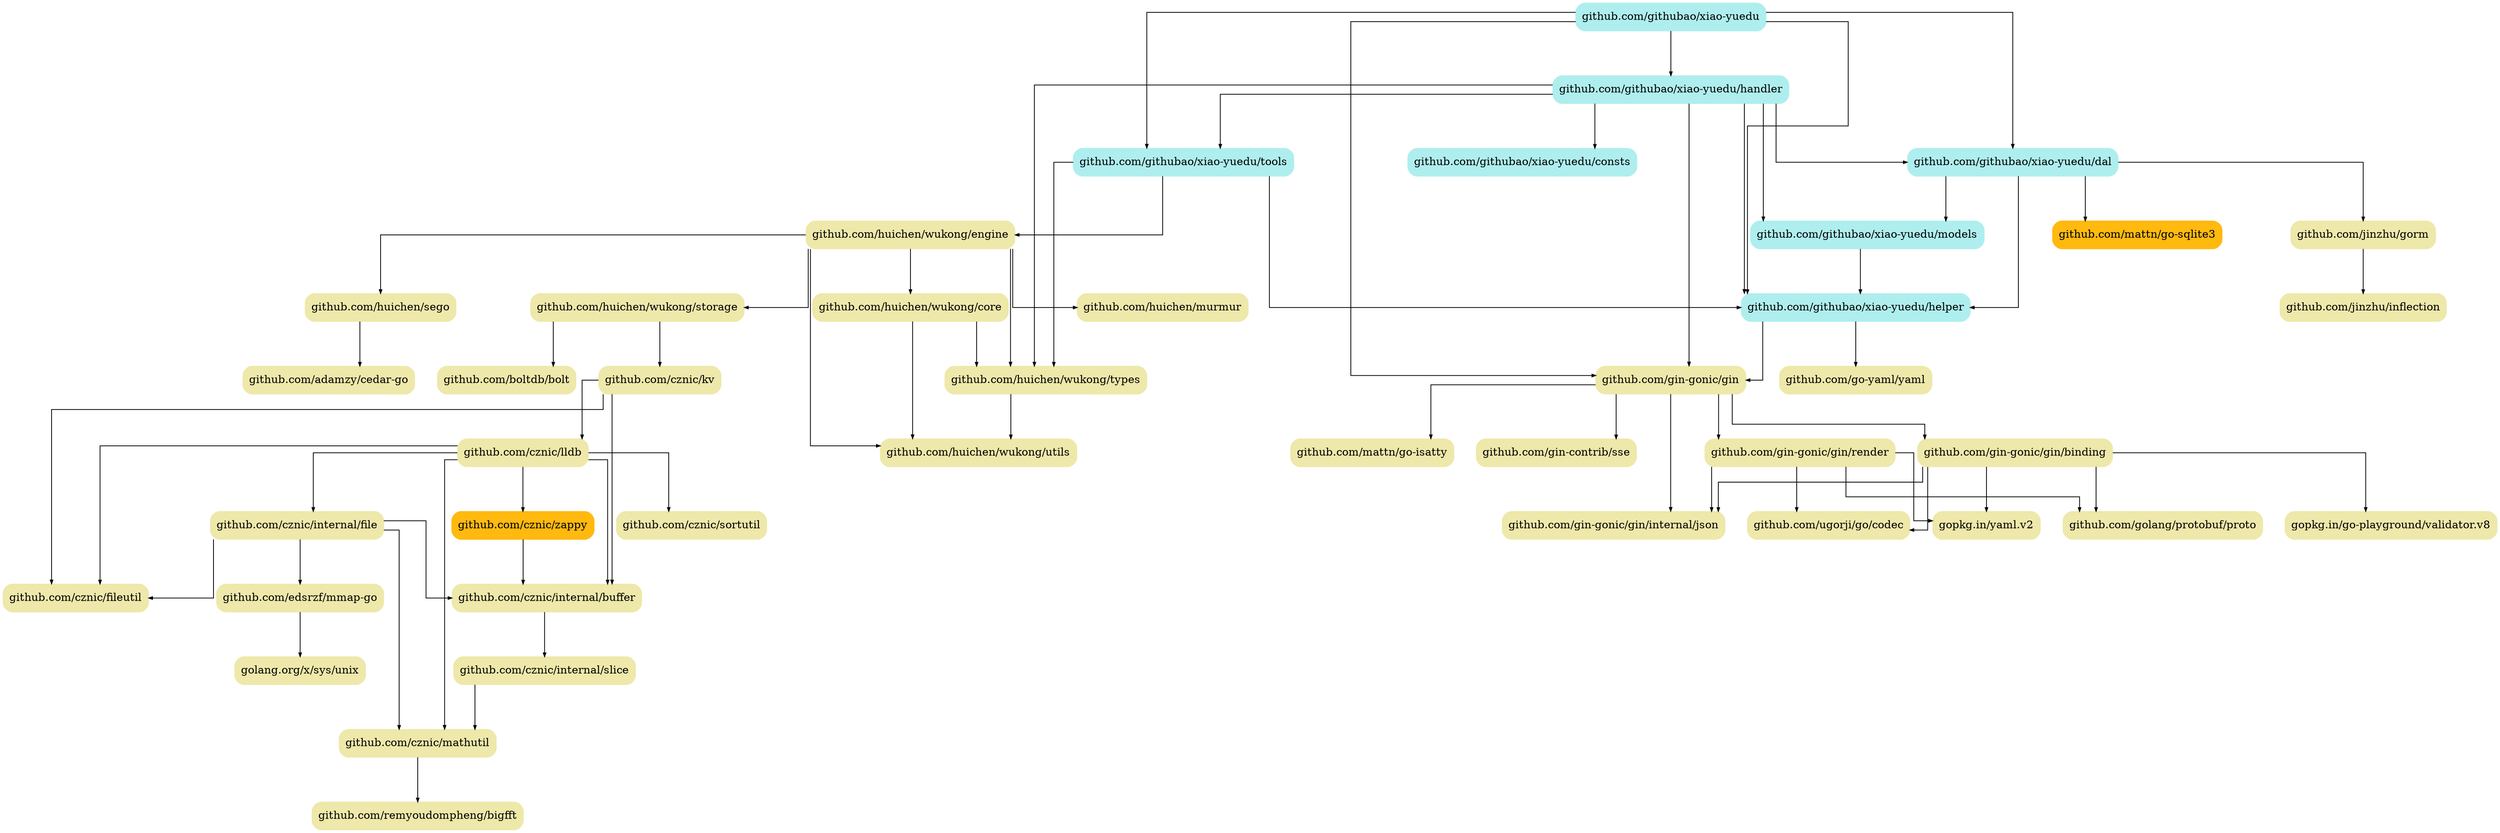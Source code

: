 digraph godep {
splines=ortho
nodesep=0.4
ranksep=0.8
node [shape="box",style="rounded,filled"]
edge [arrowsize="0.5"]
"github.com/adamzy/cedar-go" [label="github.com/adamzy/cedar-go" color="palegoldenrod" URL="https://godoc.org/github.com/adamzy/cedar-go" target="_blank"];
"github.com/boltdb/bolt" [label="github.com/boltdb/bolt" color="palegoldenrod" URL="https://godoc.org/github.com/boltdb/bolt" target="_blank"];
"github.com/cznic/fileutil" [label="github.com/cznic/fileutil" color="palegoldenrod" URL="https://godoc.org/github.com/cznic/fileutil" target="_blank"];
"github.com/cznic/internal/buffer" [label="github.com/cznic/internal/buffer" color="palegoldenrod" URL="https://godoc.org/github.com/cznic/internal/buffer" target="_blank"];
"github.com/cznic/internal/buffer" -> "github.com/cznic/internal/slice";
"github.com/cznic/internal/file" [label="github.com/cznic/internal/file" color="palegoldenrod" URL="https://godoc.org/github.com/cznic/internal/file" target="_blank"];
"github.com/cznic/internal/file" -> "github.com/cznic/fileutil";
"github.com/cznic/internal/file" -> "github.com/cznic/internal/buffer";
"github.com/cznic/internal/file" -> "github.com/cznic/mathutil";
"github.com/cznic/internal/file" -> "github.com/edsrzf/mmap-go";
"github.com/cznic/internal/slice" [label="github.com/cznic/internal/slice" color="palegoldenrod" URL="https://godoc.org/github.com/cznic/internal/slice" target="_blank"];
"github.com/cznic/internal/slice" -> "github.com/cznic/mathutil";
"github.com/cznic/kv" [label="github.com/cznic/kv" color="palegoldenrod" URL="https://godoc.org/github.com/cznic/kv" target="_blank"];
"github.com/cznic/kv" -> "github.com/cznic/fileutil";
"github.com/cznic/kv" -> "github.com/cznic/internal/buffer";
"github.com/cznic/kv" -> "github.com/cznic/lldb";
"github.com/cznic/lldb" [label="github.com/cznic/lldb" color="palegoldenrod" URL="https://godoc.org/github.com/cznic/lldb" target="_blank"];
"github.com/cznic/lldb" -> "github.com/cznic/fileutil";
"github.com/cznic/lldb" -> "github.com/cznic/internal/buffer";
"github.com/cznic/lldb" -> "github.com/cznic/internal/file";
"github.com/cznic/lldb" -> "github.com/cznic/mathutil";
"github.com/cznic/lldb" -> "github.com/cznic/sortutil";
"github.com/cznic/lldb" -> "github.com/cznic/zappy";
"github.com/cznic/mathutil" [label="github.com/cznic/mathutil" color="palegoldenrod" URL="https://godoc.org/github.com/cznic/mathutil" target="_blank"];
"github.com/cznic/mathutil" -> "github.com/remyoudompheng/bigfft";
"github.com/cznic/sortutil" [label="github.com/cznic/sortutil" color="palegoldenrod" URL="https://godoc.org/github.com/cznic/sortutil" target="_blank"];
"github.com/cznic/zappy" [label="github.com/cznic/zappy" color="darkgoldenrod1" URL="https://godoc.org/github.com/cznic/zappy" target="_blank"];
"github.com/cznic/zappy" -> "github.com/cznic/internal/buffer";
"github.com/edsrzf/mmap-go" [label="github.com/edsrzf/mmap-go" color="palegoldenrod" URL="https://godoc.org/github.com/edsrzf/mmap-go" target="_blank"];
"github.com/edsrzf/mmap-go" -> "golang.org/x/sys/unix";
"github.com/gin-contrib/sse" [label="github.com/gin-contrib/sse" color="palegoldenrod" URL="https://godoc.org/github.com/gin-contrib/sse" target="_blank"];
"github.com/gin-gonic/gin" [label="github.com/gin-gonic/gin" color="palegoldenrod" URL="https://godoc.org/github.com/gin-gonic/gin" target="_blank"];
"github.com/gin-gonic/gin" -> "github.com/gin-contrib/sse";
"github.com/gin-gonic/gin" -> "github.com/gin-gonic/gin/binding";
"github.com/gin-gonic/gin" -> "github.com/gin-gonic/gin/internal/json";
"github.com/gin-gonic/gin" -> "github.com/gin-gonic/gin/render";
"github.com/gin-gonic/gin" -> "github.com/mattn/go-isatty";
"github.com/gin-gonic/gin/binding" [label="github.com/gin-gonic/gin/binding" color="palegoldenrod" URL="https://godoc.org/github.com/gin-gonic/gin/binding" target="_blank"];
"github.com/gin-gonic/gin/binding" -> "github.com/gin-gonic/gin/internal/json";
"github.com/gin-gonic/gin/binding" -> "github.com/golang/protobuf/proto";
"github.com/gin-gonic/gin/binding" -> "github.com/ugorji/go/codec";
"github.com/gin-gonic/gin/binding" -> "gopkg.in/go-playground/validator.v8";
"github.com/gin-gonic/gin/binding" -> "gopkg.in/yaml.v2";
"github.com/gin-gonic/gin/internal/json" [label="github.com/gin-gonic/gin/internal/json" color="palegoldenrod" URL="https://godoc.org/github.com/gin-gonic/gin/internal/json" target="_blank"];
"github.com/gin-gonic/gin/render" [label="github.com/gin-gonic/gin/render" color="palegoldenrod" URL="https://godoc.org/github.com/gin-gonic/gin/render" target="_blank"];
"github.com/gin-gonic/gin/render" -> "github.com/gin-gonic/gin/internal/json";
"github.com/gin-gonic/gin/render" -> "github.com/golang/protobuf/proto";
"github.com/gin-gonic/gin/render" -> "github.com/ugorji/go/codec";
"github.com/gin-gonic/gin/render" -> "gopkg.in/yaml.v2";
"github.com/githubao/xiao-yuedu" [label="github.com/githubao/xiao-yuedu" color="paleturquoise" URL="https://godoc.org/github.com/githubao/xiao-yuedu" target="_blank"];
"github.com/githubao/xiao-yuedu" -> "github.com/gin-gonic/gin";
"github.com/githubao/xiao-yuedu" -> "github.com/githubao/xiao-yuedu/dal";
"github.com/githubao/xiao-yuedu" -> "github.com/githubao/xiao-yuedu/handler";
"github.com/githubao/xiao-yuedu" -> "github.com/githubao/xiao-yuedu/helper";
"github.com/githubao/xiao-yuedu" -> "github.com/githubao/xiao-yuedu/tools";
"github.com/githubao/xiao-yuedu/consts" [label="github.com/githubao/xiao-yuedu/consts" color="paleturquoise" URL="https://godoc.org/github.com/githubao/xiao-yuedu/consts" target="_blank"];
"github.com/githubao/xiao-yuedu/dal" [label="github.com/githubao/xiao-yuedu/dal" color="paleturquoise" URL="https://godoc.org/github.com/githubao/xiao-yuedu/dal" target="_blank"];
"github.com/githubao/xiao-yuedu/dal" -> "github.com/githubao/xiao-yuedu/helper";
"github.com/githubao/xiao-yuedu/dal" -> "github.com/githubao/xiao-yuedu/models";
"github.com/githubao/xiao-yuedu/dal" -> "github.com/jinzhu/gorm";
"github.com/githubao/xiao-yuedu/dal" -> "github.com/mattn/go-sqlite3";
"github.com/githubao/xiao-yuedu/handler" [label="github.com/githubao/xiao-yuedu/handler" color="paleturquoise" URL="https://godoc.org/github.com/githubao/xiao-yuedu/handler" target="_blank"];
"github.com/githubao/xiao-yuedu/handler" -> "github.com/gin-gonic/gin";
"github.com/githubao/xiao-yuedu/handler" -> "github.com/githubao/xiao-yuedu/consts";
"github.com/githubao/xiao-yuedu/handler" -> "github.com/githubao/xiao-yuedu/dal";
"github.com/githubao/xiao-yuedu/handler" -> "github.com/githubao/xiao-yuedu/helper";
"github.com/githubao/xiao-yuedu/handler" -> "github.com/githubao/xiao-yuedu/models";
"github.com/githubao/xiao-yuedu/handler" -> "github.com/githubao/xiao-yuedu/tools";
"github.com/githubao/xiao-yuedu/handler" -> "github.com/huichen/wukong/types";
"github.com/githubao/xiao-yuedu/helper" [label="github.com/githubao/xiao-yuedu/helper" color="paleturquoise" URL="https://godoc.org/github.com/githubao/xiao-yuedu/helper" target="_blank"];
"github.com/githubao/xiao-yuedu/helper" -> "github.com/gin-gonic/gin";
"github.com/githubao/xiao-yuedu/helper" -> "github.com/go-yaml/yaml";
"github.com/githubao/xiao-yuedu/models" [label="github.com/githubao/xiao-yuedu/models" color="paleturquoise" URL="https://godoc.org/github.com/githubao/xiao-yuedu/models" target="_blank"];
"github.com/githubao/xiao-yuedu/models" -> "github.com/githubao/xiao-yuedu/helper";
"github.com/githubao/xiao-yuedu/tools" [label="github.com/githubao/xiao-yuedu/tools" color="paleturquoise" URL="https://godoc.org/github.com/githubao/xiao-yuedu/tools" target="_blank"];
"github.com/githubao/xiao-yuedu/tools" -> "github.com/githubao/xiao-yuedu/helper";
"github.com/githubao/xiao-yuedu/tools" -> "github.com/huichen/wukong/engine";
"github.com/githubao/xiao-yuedu/tools" -> "github.com/huichen/wukong/types";
"github.com/go-yaml/yaml" [label="github.com/go-yaml/yaml" color="palegoldenrod" URL="https://godoc.org/github.com/go-yaml/yaml" target="_blank"];
"github.com/golang/protobuf/proto" [label="github.com/golang/protobuf/proto" color="palegoldenrod" URL="https://godoc.org/github.com/golang/protobuf/proto" target="_blank"];
"github.com/huichen/murmur" [label="github.com/huichen/murmur" color="palegoldenrod" URL="https://godoc.org/github.com/huichen/murmur" target="_blank"];
"github.com/huichen/sego" [label="github.com/huichen/sego" color="palegoldenrod" URL="https://godoc.org/github.com/huichen/sego" target="_blank"];
"github.com/huichen/sego" -> "github.com/adamzy/cedar-go";
"github.com/huichen/wukong/core" [label="github.com/huichen/wukong/core" color="palegoldenrod" URL="https://godoc.org/github.com/huichen/wukong/core" target="_blank"];
"github.com/huichen/wukong/core" -> "github.com/huichen/wukong/types";
"github.com/huichen/wukong/core" -> "github.com/huichen/wukong/utils";
"github.com/huichen/wukong/engine" [label="github.com/huichen/wukong/engine" color="palegoldenrod" URL="https://godoc.org/github.com/huichen/wukong/engine" target="_blank"];
"github.com/huichen/wukong/engine" -> "github.com/huichen/murmur";
"github.com/huichen/wukong/engine" -> "github.com/huichen/sego";
"github.com/huichen/wukong/engine" -> "github.com/huichen/wukong/core";
"github.com/huichen/wukong/engine" -> "github.com/huichen/wukong/storage";
"github.com/huichen/wukong/engine" -> "github.com/huichen/wukong/types";
"github.com/huichen/wukong/engine" -> "github.com/huichen/wukong/utils";
"github.com/huichen/wukong/storage" [label="github.com/huichen/wukong/storage" color="palegoldenrod" URL="https://godoc.org/github.com/huichen/wukong/storage" target="_blank"];
"github.com/huichen/wukong/storage" -> "github.com/boltdb/bolt";
"github.com/huichen/wukong/storage" -> "github.com/cznic/kv";
"github.com/huichen/wukong/types" [label="github.com/huichen/wukong/types" color="palegoldenrod" URL="https://godoc.org/github.com/huichen/wukong/types" target="_blank"];
"github.com/huichen/wukong/types" -> "github.com/huichen/wukong/utils";
"github.com/huichen/wukong/utils" [label="github.com/huichen/wukong/utils" color="palegoldenrod" URL="https://godoc.org/github.com/huichen/wukong/utils" target="_blank"];
"github.com/jinzhu/gorm" [label="github.com/jinzhu/gorm" color="palegoldenrod" URL="https://godoc.org/github.com/jinzhu/gorm" target="_blank"];
"github.com/jinzhu/gorm" -> "github.com/jinzhu/inflection";
"github.com/jinzhu/inflection" [label="github.com/jinzhu/inflection" color="palegoldenrod" URL="https://godoc.org/github.com/jinzhu/inflection" target="_blank"];
"github.com/mattn/go-isatty" [label="github.com/mattn/go-isatty" color="palegoldenrod" URL="https://godoc.org/github.com/mattn/go-isatty" target="_blank"];
"github.com/mattn/go-sqlite3" [label="github.com/mattn/go-sqlite3" color="darkgoldenrod1" URL="https://godoc.org/github.com/mattn/go-sqlite3" target="_blank"];
"github.com/remyoudompheng/bigfft" [label="github.com/remyoudompheng/bigfft" color="palegoldenrod" URL="https://godoc.org/github.com/remyoudompheng/bigfft" target="_blank"];
"github.com/ugorji/go/codec" [label="github.com/ugorji/go/codec" color="palegoldenrod" URL="https://godoc.org/github.com/ugorji/go/codec" target="_blank"];
"golang.org/x/sys/unix" [label="golang.org/x/sys/unix" color="palegoldenrod" URL="https://godoc.org/golang.org/x/sys/unix" target="_blank"];
"gopkg.in/go-playground/validator.v8" [label="gopkg.in/go-playground/validator.v8" color="palegoldenrod" URL="https://godoc.org/gopkg.in/go-playground/validator.v8" target="_blank"];
"gopkg.in/yaml.v2" [label="gopkg.in/yaml.v2" color="palegoldenrod" URL="https://godoc.org/gopkg.in/yaml.v2" target="_blank"];
}
